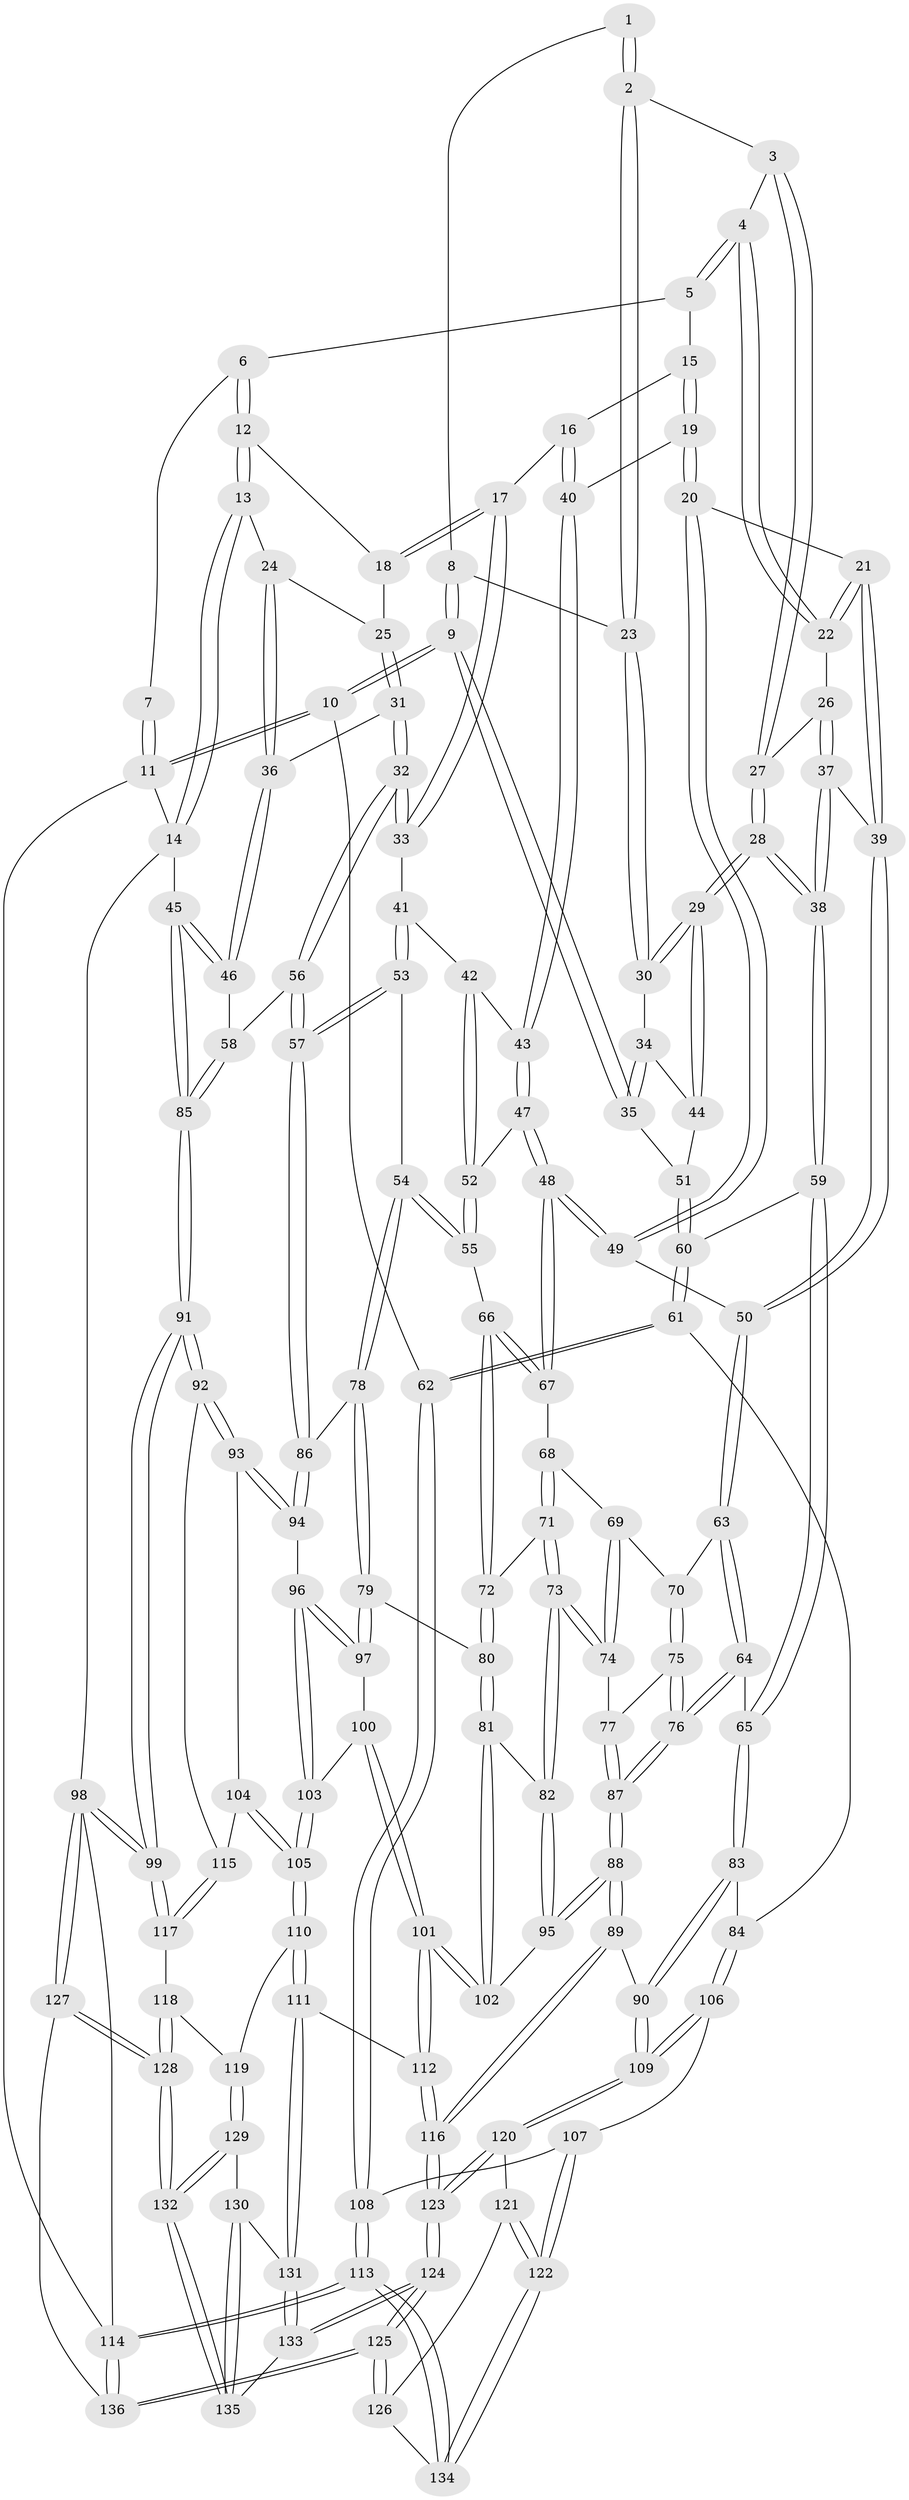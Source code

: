 // coarse degree distribution, {3: 0.08536585365853659, 5: 0.32926829268292684, 4: 0.45121951219512196, 2: 0.012195121951219513, 6: 0.12195121951219512}
// Generated by graph-tools (version 1.1) at 2025/24/03/03/25 07:24:39]
// undirected, 136 vertices, 337 edges
graph export_dot {
graph [start="1"]
  node [color=gray90,style=filled];
  1 [pos="+0.09656856896221361+0"];
  2 [pos="+0.1850338956808304+0.11611458341743738"];
  3 [pos="+0.21891312286104778+0.11359506480152361"];
  4 [pos="+0.3251668100179826+0"];
  5 [pos="+0.33199890598053755+0"];
  6 [pos="+0.3170210905298423+0"];
  7 [pos="+0.08981751383696812+0"];
  8 [pos="+0.09371894660839353+0.10697255018705265"];
  9 [pos="+0+0.22941751175362313"];
  10 [pos="+0+0.23298333469208482"];
  11 [pos="+0+0"];
  12 [pos="+0.7513081922416067+0"];
  13 [pos="+1+0"];
  14 [pos="+1+0"];
  15 [pos="+0.40432144393517255+0.009707320967547116"];
  16 [pos="+0.6283148467893839+0.05861515399608377"];
  17 [pos="+0.6775257479953207+0.000834376522237864"];
  18 [pos="+0.7201501536770544+0"];
  19 [pos="+0.5219837922589455+0.15155687017400585"];
  20 [pos="+0.5156691709641894+0.15639409684956324"];
  21 [pos="+0.48005056478049407+0.15621239304160836"];
  22 [pos="+0.3740785878611375+0.1359823560992715"];
  23 [pos="+0.17489572912276088+0.12154244316302686"];
  24 [pos="+0.9380550853128643+0.15549768395202568"];
  25 [pos="+0.8235974267727723+0.10558167822302328"];
  26 [pos="+0.35265859987948855+0.1549823838993452"];
  27 [pos="+0.2596451944478341+0.15374111275107372"];
  28 [pos="+0.25863887521841794+0.2728381814212857"];
  29 [pos="+0.24207234234452243+0.2682974990083721"];
  30 [pos="+0.16894816550697778+0.15636334191019408"];
  31 [pos="+0.8300306558458705+0.24729396078161847"];
  32 [pos="+0.8203819692224134+0.2589528412736498"];
  33 [pos="+0.7496506473763792+0.2526147298104643"];
  34 [pos="+0.154156794967238+0.18740384680276687"];
  35 [pos="+0.04284193502019949+0.24300481006156788"];
  36 [pos="+0.9623435282326938+0.23032374948033862"];
  37 [pos="+0.33965292133023955+0.2613409473528013"];
  38 [pos="+0.26385774055148614+0.27807501840711524"];
  39 [pos="+0.3537282836852862+0.268058915320346"];
  40 [pos="+0.5773131207051377+0.12732742567734343"];
  41 [pos="+0.7252157987374357+0.26531216824692"];
  42 [pos="+0.6908526682137107+0.2641914513986376"];
  43 [pos="+0.6181864564306532+0.20847864440640668"];
  44 [pos="+0.1693989052115112+0.2656788029229286"];
  45 [pos="+1+0.2749868683866595"];
  46 [pos="+1+0.26532823910817893"];
  47 [pos="+0.5926725741994265+0.3368823555655371"];
  48 [pos="+0.5201609939344024+0.34772918861760177"];
  49 [pos="+0.478109583942563+0.32033523472101266"];
  50 [pos="+0.4297582027462617+0.3347524073005677"];
  51 [pos="+0.1445612833305789+0.27975374055194996"];
  52 [pos="+0.6358364789339714+0.3548117979570709"];
  53 [pos="+0.7257905237774044+0.2989241268257676"];
  54 [pos="+0.7026391947918649+0.4215322899134972"];
  55 [pos="+0.675628461325213+0.4050524125997897"];
  56 [pos="+0.8456972071871379+0.4106486106255012"];
  57 [pos="+0.8404785981784934+0.41565877811705426"];
  58 [pos="+0.8782043863452739+0.4055023561680096"];
  59 [pos="+0.25964969082974226+0.31213224240365667"];
  60 [pos="+0.14072883828989538+0.40602475296402823"];
  61 [pos="+0.09716141251590862+0.489079688329904"];
  62 [pos="+0+0.43465482865544725"];
  63 [pos="+0.39209254665083837+0.3938806716788276"];
  64 [pos="+0.3299849030032725+0.42969024931052713"];
  65 [pos="+0.3238935570106423+0.4309936146384825"];
  66 [pos="+0.6146032897503193+0.4273618279270149"];
  67 [pos="+0.5235979359007945+0.36974128473369045"];
  68 [pos="+0.5252766548342143+0.390500093804073"];
  69 [pos="+0.4827496398654668+0.4512761886967898"];
  70 [pos="+0.4432097578967256+0.45016764748611804"];
  71 [pos="+0.5612417161817881+0.4574210941998534"];
  72 [pos="+0.5613977713918727+0.457428466280533"];
  73 [pos="+0.5240686799769911+0.5062168595022435"];
  74 [pos="+0.5141095900940242+0.5016501561745649"];
  75 [pos="+0.4430752841303598+0.45290836762152265"];
  76 [pos="+0.4027871776451859+0.507266838618515"];
  77 [pos="+0.45536781182123104+0.5077183469298688"];
  78 [pos="+0.7092844569631165+0.4284933900904947"];
  79 [pos="+0.663931289646847+0.511500900071066"];
  80 [pos="+0.6440310200216761+0.518022254775919"];
  81 [pos="+0.6191017393424991+0.5396847535113062"];
  82 [pos="+0.5240848043809325+0.5062715165821443"];
  83 [pos="+0.29912080813512+0.45592561460110215"];
  84 [pos="+0.11008426854544531+0.49893608311582827"];
  85 [pos="+1+0.5634894902844947"];
  86 [pos="+0.8230879567023627+0.43449341533782193"];
  87 [pos="+0.42022336465016136+0.5434724573152595"];
  88 [pos="+0.4042051358433656+0.6422498281070437"];
  89 [pos="+0.3778737414830824+0.6611992466510932"];
  90 [pos="+0.3635645264084887+0.6587303824582516"];
  91 [pos="+1+0.6248627940412388"];
  92 [pos="+1+0.6181723762764748"];
  93 [pos="+0.9107632395604219+0.59299906383326"];
  94 [pos="+0.8321821220105259+0.5011720139375848"];
  95 [pos="+0.5105679226942064+0.6202142451686743"];
  96 [pos="+0.7615191270832747+0.5832134161668777"];
  97 [pos="+0.6737333689391946+0.5268346707650994"];
  98 [pos="+1+1"];
  99 [pos="+1+0.7612892577617846"];
  100 [pos="+0.6760999646166626+0.580836501695586"];
  101 [pos="+0.6082989503768087+0.6772161364880807"];
  102 [pos="+0.5719687563134159+0.6388102349537575"];
  103 [pos="+0.7515884410915431+0.6448782456519774"];
  104 [pos="+0.8203272160613788+0.6674074074662103"];
  105 [pos="+0.753832308577657+0.7000864040662599"];
  106 [pos="+0.18030703012538268+0.6581022939790432"];
  107 [pos="+0.07248767645483148+0.7079480458688321"];
  108 [pos="+0+0.6064681354321871"];
  109 [pos="+0.215343302800636+0.6868691877797487"];
  110 [pos="+0.7373064369561168+0.7304905405080991"];
  111 [pos="+0.713415643926618+0.7404655375254725"];
  112 [pos="+0.6178059673689847+0.6920794798908562"];
  113 [pos="+0+1"];
  114 [pos="+0+1"];
  115 [pos="+0.9029724927521345+0.707975484621439"];
  116 [pos="+0.4547516261887525+0.8408576752075688"];
  117 [pos="+0.8762483045322192+0.783275755104072"];
  118 [pos="+0.8595238120915767+0.7914198767715261"];
  119 [pos="+0.8391494305846258+0.7894039670457614"];
  120 [pos="+0.21217669373008768+0.719670842769262"];
  121 [pos="+0.20612396366013805+0.7358072432089706"];
  122 [pos="+0+0.9335079415754839"];
  123 [pos="+0.455572859809221+1"];
  124 [pos="+0.45752797477907453+1"];
  125 [pos="+0.44361449613733217+1"];
  126 [pos="+0.20489854107895675+0.8757609132558551"];
  127 [pos="+1+1"];
  128 [pos="+1+1"];
  129 [pos="+0.8100543369593501+0.9116683183623778"];
  130 [pos="+0.7610216250306524+0.8601256081389755"];
  131 [pos="+0.7077292159949646+0.7584490779474969"];
  132 [pos="+0.8169792072413501+0.9714204984976926"];
  133 [pos="+0.6248535646984887+0.9119999789836946"];
  134 [pos="+0+1"];
  135 [pos="+0.7255114124961468+0.9370406019942227"];
  136 [pos="+0.4362958026336154+1"];
  1 -- 2;
  1 -- 2;
  1 -- 8;
  2 -- 3;
  2 -- 23;
  2 -- 23;
  3 -- 4;
  3 -- 27;
  3 -- 27;
  4 -- 5;
  4 -- 5;
  4 -- 22;
  4 -- 22;
  5 -- 6;
  5 -- 15;
  6 -- 7;
  6 -- 12;
  6 -- 12;
  7 -- 11;
  7 -- 11;
  8 -- 9;
  8 -- 9;
  8 -- 23;
  9 -- 10;
  9 -- 10;
  9 -- 35;
  9 -- 35;
  10 -- 11;
  10 -- 11;
  10 -- 62;
  11 -- 14;
  11 -- 114;
  12 -- 13;
  12 -- 13;
  12 -- 18;
  13 -- 14;
  13 -- 14;
  13 -- 24;
  14 -- 45;
  14 -- 98;
  15 -- 16;
  15 -- 19;
  15 -- 19;
  16 -- 17;
  16 -- 40;
  16 -- 40;
  17 -- 18;
  17 -- 18;
  17 -- 33;
  17 -- 33;
  18 -- 25;
  19 -- 20;
  19 -- 20;
  19 -- 40;
  20 -- 21;
  20 -- 49;
  20 -- 49;
  21 -- 22;
  21 -- 22;
  21 -- 39;
  21 -- 39;
  22 -- 26;
  23 -- 30;
  23 -- 30;
  24 -- 25;
  24 -- 36;
  24 -- 36;
  25 -- 31;
  25 -- 31;
  26 -- 27;
  26 -- 37;
  26 -- 37;
  27 -- 28;
  27 -- 28;
  28 -- 29;
  28 -- 29;
  28 -- 38;
  28 -- 38;
  29 -- 30;
  29 -- 30;
  29 -- 44;
  29 -- 44;
  30 -- 34;
  31 -- 32;
  31 -- 32;
  31 -- 36;
  32 -- 33;
  32 -- 33;
  32 -- 56;
  32 -- 56;
  33 -- 41;
  34 -- 35;
  34 -- 35;
  34 -- 44;
  35 -- 51;
  36 -- 46;
  36 -- 46;
  37 -- 38;
  37 -- 38;
  37 -- 39;
  38 -- 59;
  38 -- 59;
  39 -- 50;
  39 -- 50;
  40 -- 43;
  40 -- 43;
  41 -- 42;
  41 -- 53;
  41 -- 53;
  42 -- 43;
  42 -- 52;
  42 -- 52;
  43 -- 47;
  43 -- 47;
  44 -- 51;
  45 -- 46;
  45 -- 46;
  45 -- 85;
  45 -- 85;
  46 -- 58;
  47 -- 48;
  47 -- 48;
  47 -- 52;
  48 -- 49;
  48 -- 49;
  48 -- 67;
  48 -- 67;
  49 -- 50;
  50 -- 63;
  50 -- 63;
  51 -- 60;
  51 -- 60;
  52 -- 55;
  52 -- 55;
  53 -- 54;
  53 -- 57;
  53 -- 57;
  54 -- 55;
  54 -- 55;
  54 -- 78;
  54 -- 78;
  55 -- 66;
  56 -- 57;
  56 -- 57;
  56 -- 58;
  57 -- 86;
  57 -- 86;
  58 -- 85;
  58 -- 85;
  59 -- 60;
  59 -- 65;
  59 -- 65;
  60 -- 61;
  60 -- 61;
  61 -- 62;
  61 -- 62;
  61 -- 84;
  62 -- 108;
  62 -- 108;
  63 -- 64;
  63 -- 64;
  63 -- 70;
  64 -- 65;
  64 -- 76;
  64 -- 76;
  65 -- 83;
  65 -- 83;
  66 -- 67;
  66 -- 67;
  66 -- 72;
  66 -- 72;
  67 -- 68;
  68 -- 69;
  68 -- 71;
  68 -- 71;
  69 -- 70;
  69 -- 74;
  69 -- 74;
  70 -- 75;
  70 -- 75;
  71 -- 72;
  71 -- 73;
  71 -- 73;
  72 -- 80;
  72 -- 80;
  73 -- 74;
  73 -- 74;
  73 -- 82;
  73 -- 82;
  74 -- 77;
  75 -- 76;
  75 -- 76;
  75 -- 77;
  76 -- 87;
  76 -- 87;
  77 -- 87;
  77 -- 87;
  78 -- 79;
  78 -- 79;
  78 -- 86;
  79 -- 80;
  79 -- 97;
  79 -- 97;
  80 -- 81;
  80 -- 81;
  81 -- 82;
  81 -- 102;
  81 -- 102;
  82 -- 95;
  82 -- 95;
  83 -- 84;
  83 -- 90;
  83 -- 90;
  84 -- 106;
  84 -- 106;
  85 -- 91;
  85 -- 91;
  86 -- 94;
  86 -- 94;
  87 -- 88;
  87 -- 88;
  88 -- 89;
  88 -- 89;
  88 -- 95;
  88 -- 95;
  89 -- 90;
  89 -- 116;
  89 -- 116;
  90 -- 109;
  90 -- 109;
  91 -- 92;
  91 -- 92;
  91 -- 99;
  91 -- 99;
  92 -- 93;
  92 -- 93;
  92 -- 115;
  93 -- 94;
  93 -- 94;
  93 -- 104;
  94 -- 96;
  95 -- 102;
  96 -- 97;
  96 -- 97;
  96 -- 103;
  96 -- 103;
  97 -- 100;
  98 -- 99;
  98 -- 99;
  98 -- 127;
  98 -- 127;
  98 -- 114;
  99 -- 117;
  99 -- 117;
  100 -- 101;
  100 -- 101;
  100 -- 103;
  101 -- 102;
  101 -- 102;
  101 -- 112;
  101 -- 112;
  103 -- 105;
  103 -- 105;
  104 -- 105;
  104 -- 105;
  104 -- 115;
  105 -- 110;
  105 -- 110;
  106 -- 107;
  106 -- 109;
  106 -- 109;
  107 -- 108;
  107 -- 122;
  107 -- 122;
  108 -- 113;
  108 -- 113;
  109 -- 120;
  109 -- 120;
  110 -- 111;
  110 -- 111;
  110 -- 119;
  111 -- 112;
  111 -- 131;
  111 -- 131;
  112 -- 116;
  112 -- 116;
  113 -- 114;
  113 -- 114;
  113 -- 134;
  113 -- 134;
  114 -- 136;
  114 -- 136;
  115 -- 117;
  115 -- 117;
  116 -- 123;
  116 -- 123;
  117 -- 118;
  118 -- 119;
  118 -- 128;
  118 -- 128;
  119 -- 129;
  119 -- 129;
  120 -- 121;
  120 -- 123;
  120 -- 123;
  121 -- 122;
  121 -- 122;
  121 -- 126;
  122 -- 134;
  122 -- 134;
  123 -- 124;
  123 -- 124;
  124 -- 125;
  124 -- 125;
  124 -- 133;
  124 -- 133;
  125 -- 126;
  125 -- 126;
  125 -- 136;
  125 -- 136;
  126 -- 134;
  127 -- 128;
  127 -- 128;
  127 -- 136;
  128 -- 132;
  128 -- 132;
  129 -- 130;
  129 -- 132;
  129 -- 132;
  130 -- 131;
  130 -- 135;
  130 -- 135;
  131 -- 133;
  131 -- 133;
  132 -- 135;
  132 -- 135;
  133 -- 135;
}
